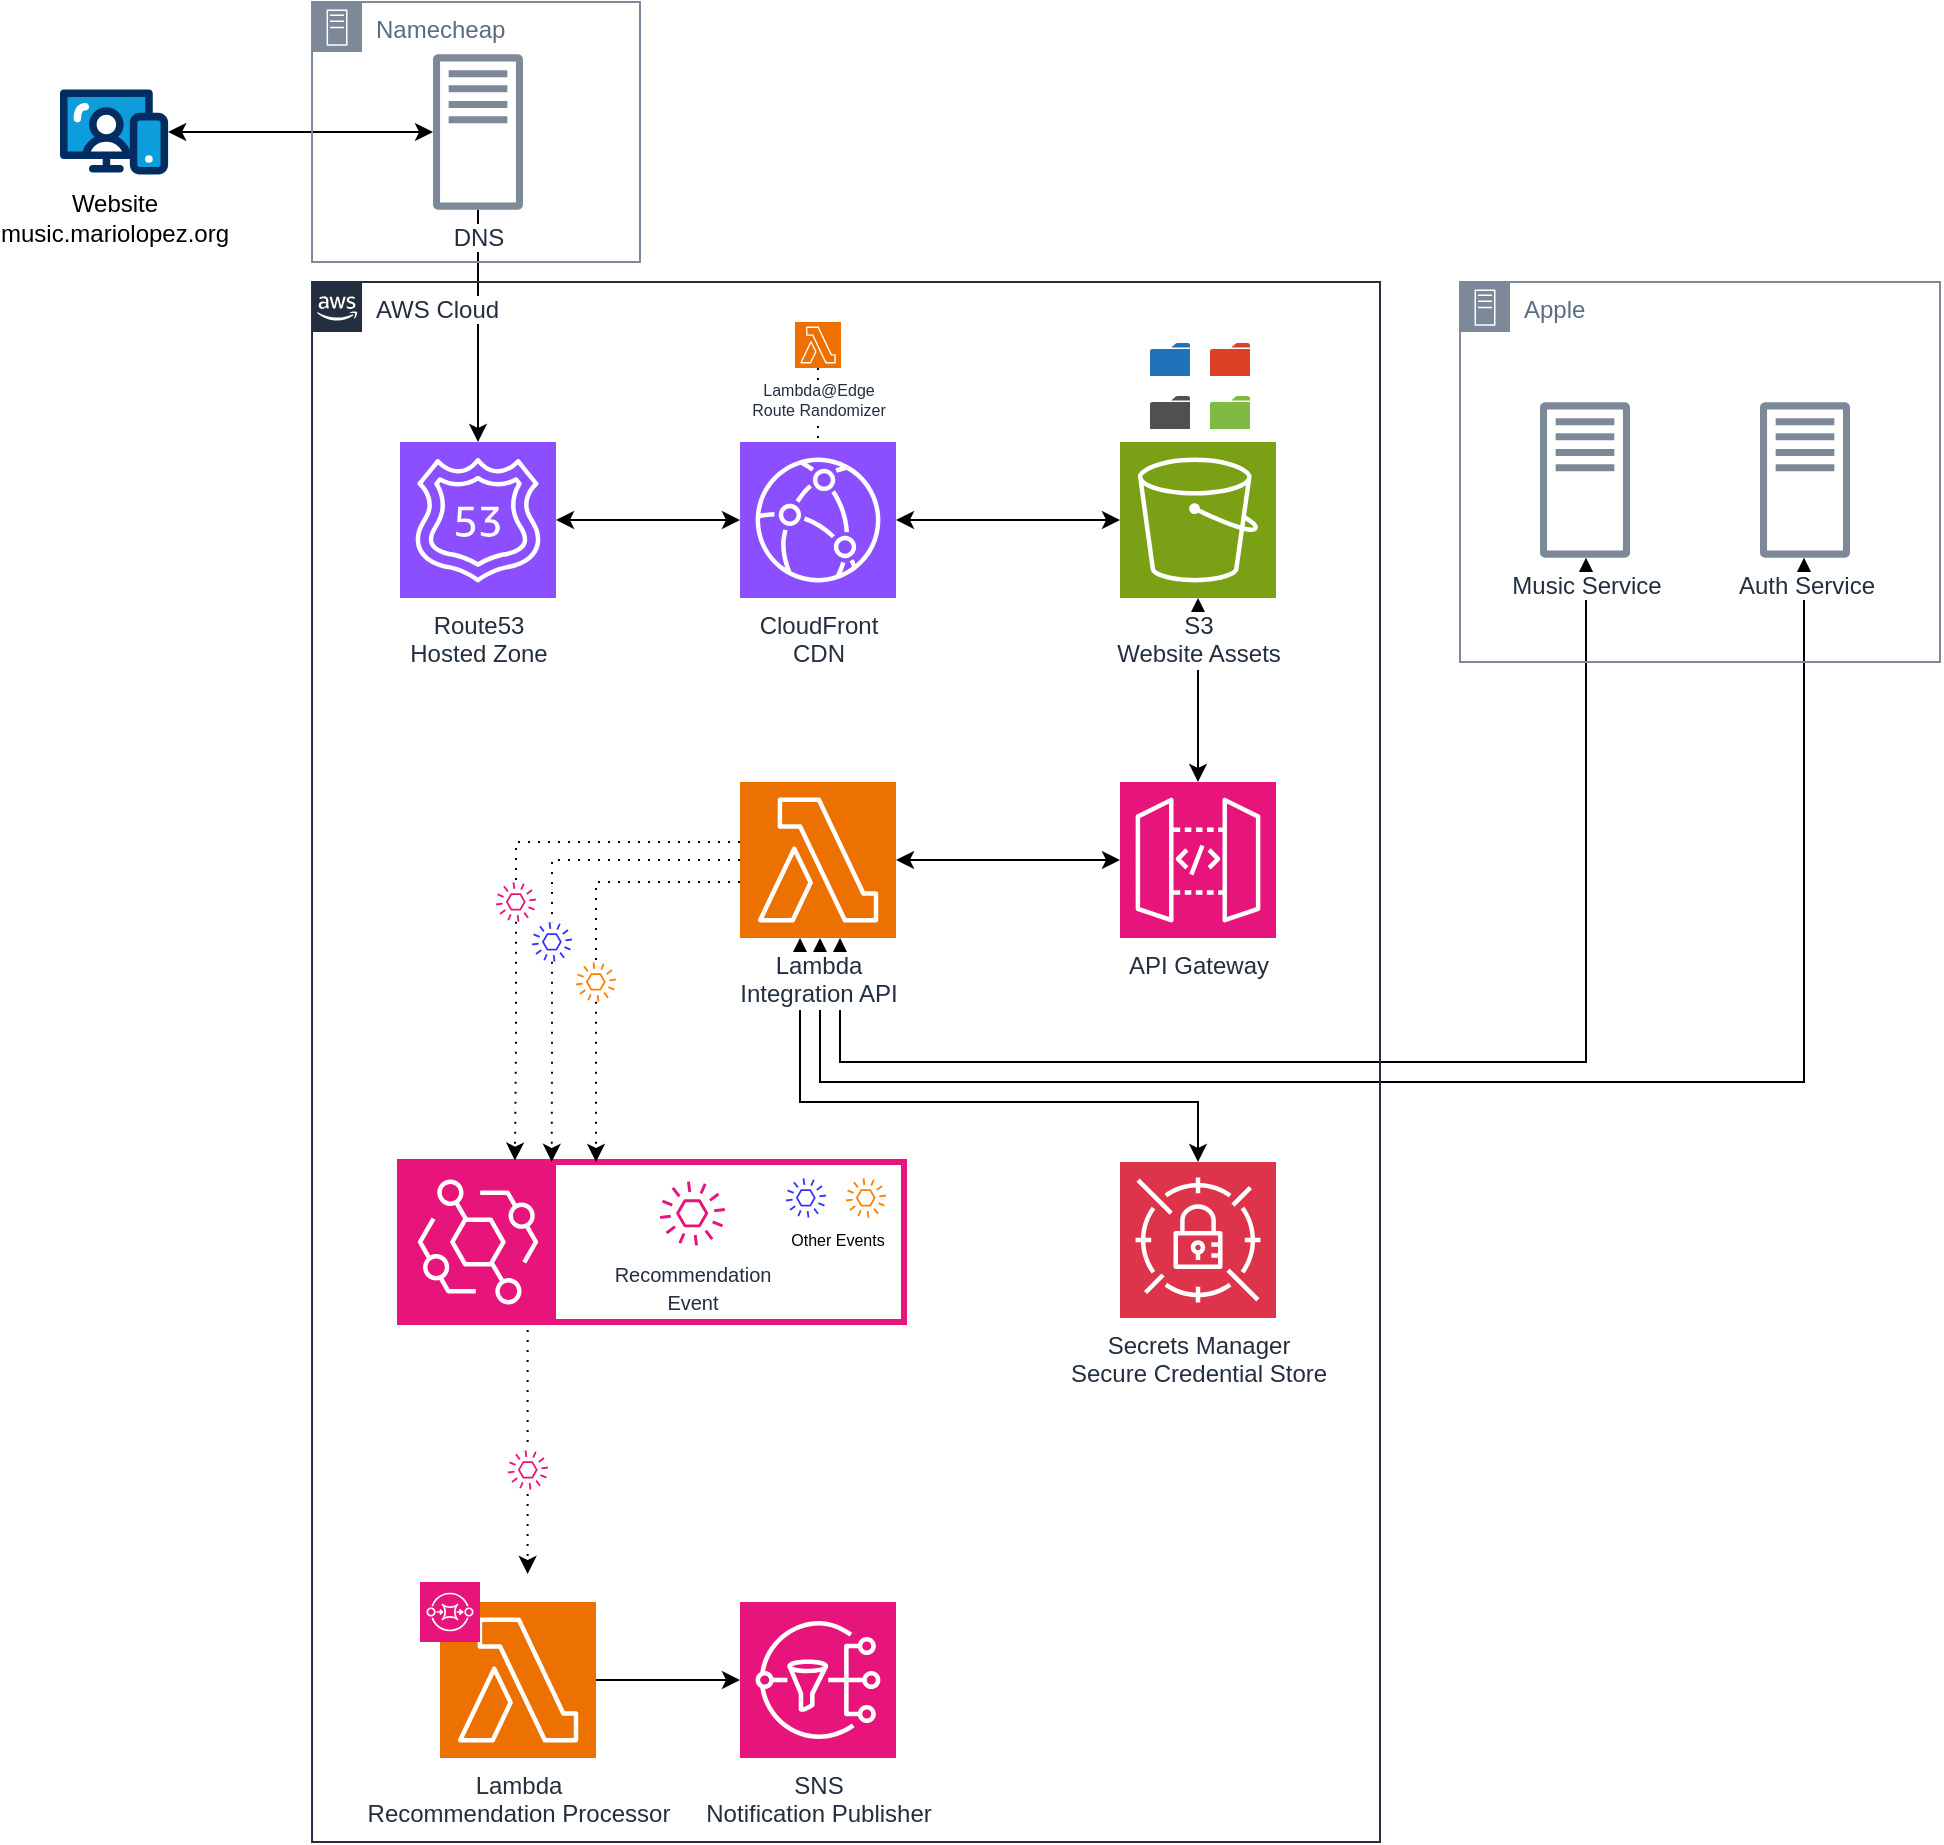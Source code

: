 <mxfile>
    <diagram name="High-Level Overall Architecture" id="WcVCMZzMT9vnVtKy7-lY">
        <mxGraphModel dx="722" dy="444" grid="1" gridSize="10" guides="1" tooltips="1" connect="1" arrows="1" fold="1" page="1" pageScale="1" pageWidth="850" pageHeight="1100" math="0" shadow="0">
            <root>
                <mxCell id="0"/>
                <mxCell id="1" parent="0"/>
                <mxCell id="_sK88UXP9QW9sSdRCJgC-13" style="edgeStyle=orthogonalEdgeStyle;rounded=0;orthogonalLoop=1;jettySize=auto;html=1;" parent="1" source="_sK88UXP9QW9sSdRCJgC-12" target="ASIqgOq8gISfFOwQN5v3-4" edge="1">
                    <mxGeometry relative="1" as="geometry"/>
                </mxCell>
                <mxCell id="ASIqgOq8gISfFOwQN5v3-22" style="edgeStyle=orthogonalEdgeStyle;rounded=0;orthogonalLoop=1;jettySize=auto;html=1;startArrow=classic;startFill=1;" parent="1" source="ASIqgOq8gISfFOwQN5v3-3" target="ASIqgOq8gISfFOwQN5v3-21" edge="1">
                    <mxGeometry relative="1" as="geometry"/>
                </mxCell>
                <mxCell id="ASIqgOq8gISfFOwQN5v3-57" style="edgeStyle=orthogonalEdgeStyle;rounded=0;orthogonalLoop=1;jettySize=auto;html=1;startArrow=classic;startFill=1;" parent="1" source="ASIqgOq8gISfFOwQN5v3-14" target="ASIqgOq8gISfFOwQN5v3-55" edge="1">
                    <mxGeometry relative="1" as="geometry">
                        <Array as="points">
                            <mxPoint x="480" y="800"/>
                            <mxPoint x="972" y="800"/>
                        </Array>
                    </mxGeometry>
                </mxCell>
                <mxCell id="ASIqgOq8gISfFOwQN5v3-56" style="edgeStyle=orthogonalEdgeStyle;rounded=0;orthogonalLoop=1;jettySize=auto;html=1;startArrow=classic;startFill=1;" parent="1" source="ASIqgOq8gISfFOwQN5v3-14" target="ASIqgOq8gISfFOwQN5v3-54" edge="1">
                    <mxGeometry relative="1" as="geometry">
                        <Array as="points">
                            <mxPoint x="490" y="790"/>
                            <mxPoint x="863" y="790"/>
                        </Array>
                    </mxGeometry>
                </mxCell>
                <mxCell id="ASIqgOq8gISfFOwQN5v3-23" style="edgeStyle=orthogonalEdgeStyle;rounded=0;orthogonalLoop=1;jettySize=auto;html=1;startArrow=classic;startFill=1;" parent="1" source="ASIqgOq8gISfFOwQN5v3-21" target="ASIqgOq8gISfFOwQN5v3-14" edge="1">
                    <mxGeometry relative="1" as="geometry"/>
                </mxCell>
                <mxCell id="_sK88UXP9QW9sSdRCJgC-14" style="edgeStyle=orthogonalEdgeStyle;rounded=0;orthogonalLoop=1;jettySize=auto;html=1;startArrow=classic;startFill=1;" parent="1" source="ASIqgOq8gISfFOwQN5v3-1" target="_sK88UXP9QW9sSdRCJgC-12" edge="1">
                    <mxGeometry relative="1" as="geometry"/>
                </mxCell>
                <mxCell id="ASIqgOq8gISfFOwQN5v3-1" value="Website&lt;br&gt;music.mariolopez.org" style="verticalLabelPosition=bottom;aspect=fixed;html=1;shape=mxgraph.salesforce.web;" parent="1" vertex="1">
                    <mxGeometry x="100.0" y="303.65" width="54.05" height="42.7" as="geometry"/>
                </mxCell>
                <mxCell id="ASIqgOq8gISfFOwQN5v3-12" style="edgeStyle=orthogonalEdgeStyle;rounded=0;orthogonalLoop=1;jettySize=auto;html=1;startArrow=classic;startFill=1;" parent="1" source="ASIqgOq8gISfFOwQN5v3-2" target="ASIqgOq8gISfFOwQN5v3-4" edge="1">
                    <mxGeometry relative="1" as="geometry"/>
                </mxCell>
                <mxCell id="ASIqgOq8gISfFOwQN5v3-2" value="CloudFront&lt;br&gt;CDN" style="sketch=0;points=[[0,0,0],[0.25,0,0],[0.5,0,0],[0.75,0,0],[1,0,0],[0,1,0],[0.25,1,0],[0.5,1,0],[0.75,1,0],[1,1,0],[0,0.25,0],[0,0.5,0],[0,0.75,0],[1,0.25,0],[1,0.5,0],[1,0.75,0]];outlineConnect=0;fontColor=#232F3E;fillColor=#8C4FFF;strokeColor=#ffffff;dashed=0;verticalLabelPosition=bottom;verticalAlign=top;align=center;html=1;fontSize=12;fontStyle=0;aspect=fixed;shape=mxgraph.aws4.resourceIcon;resIcon=mxgraph.aws4.cloudfront;" parent="1" vertex="1">
                    <mxGeometry x="440" y="480" width="78" height="78" as="geometry"/>
                </mxCell>
                <mxCell id="ASIqgOq8gISfFOwQN5v3-4" value="Route53&lt;br&gt;Hosted Zone" style="sketch=0;points=[[0,0,0],[0.25,0,0],[0.5,0,0],[0.75,0,0],[1,0,0],[0,1,0],[0.25,1,0],[0.5,1,0],[0.75,1,0],[1,1,0],[0,0.25,0],[0,0.5,0],[0,0.75,0],[1,0.25,0],[1,0.5,0],[1,0.75,0]];outlineConnect=0;fontColor=#232F3E;fillColor=#8C4FFF;strokeColor=#ffffff;dashed=0;verticalLabelPosition=bottom;verticalAlign=top;align=center;html=1;fontSize=12;fontStyle=0;aspect=fixed;shape=mxgraph.aws4.resourceIcon;resIcon=mxgraph.aws4.route_53;" parent="1" vertex="1">
                    <mxGeometry x="270" y="480" width="78" height="78" as="geometry"/>
                </mxCell>
                <mxCell id="ASIqgOq8gISfFOwQN5v3-7" value="" style="group" parent="1" vertex="1" connectable="0">
                    <mxGeometry x="270" y="840" width="252" height="80" as="geometry"/>
                </mxCell>
                <mxCell id="ASIqgOq8gISfFOwQN5v3-6" value="" style="rounded=0;whiteSpace=wrap;html=1;fillColor=none;strokeColor=#e7167b;strokeWidth=3;" parent="ASIqgOq8gISfFOwQN5v3-7" vertex="1">
                    <mxGeometry width="252" height="80" as="geometry"/>
                </mxCell>
                <mxCell id="ASIqgOq8gISfFOwQN5v3-5" value="" style="sketch=0;points=[[0,0,0],[0.25,0,0],[0.5,0,0],[0.75,0,0],[1,0,0],[0,1,0],[0.25,1,0],[0.5,1,0],[0.75,1,0],[1,1,0],[0,0.25,0],[0,0.5,0],[0,0.75,0],[1,0.25,0],[1,0.5,0],[1,0.75,0]];outlineConnect=0;fontColor=#232F3E;fillColor=#E7157B;strokeColor=#ffffff;dashed=0;verticalLabelPosition=bottom;verticalAlign=top;align=center;html=1;fontSize=12;fontStyle=0;aspect=fixed;shape=mxgraph.aws4.resourceIcon;resIcon=mxgraph.aws4.eventbridge;" parent="ASIqgOq8gISfFOwQN5v3-7" vertex="1">
                    <mxGeometry y="1" width="78" height="78" as="geometry"/>
                </mxCell>
                <mxCell id="ASIqgOq8gISfFOwQN5v3-8" value="&lt;font style=&quot;font-size: 10px;&quot;&gt;Recommendation&lt;br&gt;Event&lt;/font&gt;" style="sketch=0;outlineConnect=0;fontColor=#232F3E;gradientColor=none;fillColor=#E7157B;strokeColor=none;dashed=0;verticalLabelPosition=bottom;verticalAlign=top;align=center;html=1;fontSize=12;fontStyle=0;aspect=fixed;pointerEvents=1;shape=mxgraph.aws4.event;" parent="ASIqgOq8gISfFOwQN5v3-7" vertex="1">
                    <mxGeometry x="130" y="9.5" width="32.5" height="32.5" as="geometry"/>
                </mxCell>
                <mxCell id="ASIqgOq8gISfFOwQN5v3-39" value="" style="sketch=0;outlineConnect=0;fontColor=#232F3E;gradientColor=none;fillColor=#3333ff;strokeColor=none;dashed=0;verticalLabelPosition=bottom;verticalAlign=top;align=center;html=1;fontSize=12;fontStyle=0;aspect=fixed;pointerEvents=1;shape=mxgraph.aws4.event;" parent="ASIqgOq8gISfFOwQN5v3-7" vertex="1">
                    <mxGeometry x="193" y="8" width="20" height="20" as="geometry"/>
                </mxCell>
                <mxCell id="ASIqgOq8gISfFOwQN5v3-40" value="" style="sketch=0;outlineConnect=0;fontColor=#232F3E;gradientColor=none;fillColor=#FF8000;strokeColor=none;dashed=0;verticalLabelPosition=bottom;verticalAlign=top;align=center;html=1;fontSize=12;fontStyle=0;aspect=fixed;pointerEvents=1;shape=mxgraph.aws4.event;" parent="ASIqgOq8gISfFOwQN5v3-7" vertex="1">
                    <mxGeometry x="223" y="8" width="20" height="20" as="geometry"/>
                </mxCell>
                <mxCell id="ASIqgOq8gISfFOwQN5v3-41" value="&lt;font style=&quot;font-size: 8px;&quot;&gt;Other Events&lt;/font&gt;" style="text;html=1;align=center;verticalAlign=middle;whiteSpace=wrap;rounded=0;" parent="ASIqgOq8gISfFOwQN5v3-7" vertex="1">
                    <mxGeometry x="193" y="28" width="52" height="20" as="geometry"/>
                </mxCell>
                <mxCell id="ASIqgOq8gISfFOwQN5v3-11" style="edgeStyle=orthogonalEdgeStyle;rounded=0;orthogonalLoop=1;jettySize=auto;html=1;startArrow=classic;startFill=1;" parent="1" source="ASIqgOq8gISfFOwQN5v3-3" target="ASIqgOq8gISfFOwQN5v3-2" edge="1">
                    <mxGeometry relative="1" as="geometry"/>
                </mxCell>
                <mxCell id="ASIqgOq8gISfFOwQN5v3-43" style="edgeStyle=orthogonalEdgeStyle;rounded=0;orthogonalLoop=1;jettySize=auto;html=1;endArrow=none;endFill=0;dashed=1;dashPattern=1 4;" parent="1" source="ASIqgOq8gISfFOwQN5v3-14" target="ASIqgOq8gISfFOwQN5v3-42" edge="1">
                    <mxGeometry relative="1" as="geometry">
                        <Array as="points">
                            <mxPoint x="368" y="700"/>
                        </Array>
                    </mxGeometry>
                </mxCell>
                <mxCell id="ASIqgOq8gISfFOwQN5v3-49" style="edgeStyle=orthogonalEdgeStyle;rounded=0;orthogonalLoop=1;jettySize=auto;html=1;dashed=1;dashPattern=1 4;endArrow=none;endFill=0;" parent="1" source="ASIqgOq8gISfFOwQN5v3-14" target="ASIqgOq8gISfFOwQN5v3-38" edge="1">
                    <mxGeometry relative="1" as="geometry">
                        <Array as="points">
                            <mxPoint x="346" y="689"/>
                        </Array>
                    </mxGeometry>
                </mxCell>
                <mxCell id="ASIqgOq8gISfFOwQN5v3-50" style="edgeStyle=orthogonalEdgeStyle;rounded=0;orthogonalLoop=1;jettySize=auto;html=1;endArrow=none;endFill=0;dashed=1;dashPattern=1 4;" parent="1" source="ASIqgOq8gISfFOwQN5v3-14" target="ASIqgOq8gISfFOwQN5v3-26" edge="1">
                    <mxGeometry relative="1" as="geometry">
                        <Array as="points">
                            <mxPoint x="328" y="680"/>
                        </Array>
                    </mxGeometry>
                </mxCell>
                <mxCell id="ASIqgOq8gISfFOwQN5v3-62" style="edgeStyle=orthogonalEdgeStyle;rounded=0;orthogonalLoop=1;jettySize=auto;html=1;startArrow=classic;startFill=1;" parent="1" source="ASIqgOq8gISfFOwQN5v3-14" target="ASIqgOq8gISfFOwQN5v3-61" edge="1">
                    <mxGeometry relative="1" as="geometry">
                        <Array as="points">
                            <mxPoint x="470" y="810"/>
                            <mxPoint x="669" y="810"/>
                        </Array>
                    </mxGeometry>
                </mxCell>
                <mxCell id="ASIqgOq8gISfFOwQN5v3-14" value="Lambda&lt;br&gt;Integration API" style="points=[[0,0,0],[0.25,0,0],[0.5,0,0],[0.75,0,0],[1,0,0],[0,1,0],[0.25,1,0],[0.5,1,0],[0.75,1,0],[1,1,0],[0,0.25,0],[0,0.5,0],[0,0.75,0],[1,0.25,0],[1,0.5,0],[1,0.75,0]];outlineConnect=0;fontColor=#232F3E;fillColor=#ED7100;strokeColor=#ffffff;dashed=0;verticalLabelPosition=bottom;verticalAlign=top;align=center;html=1;fontSize=12;fontStyle=0;aspect=fixed;shape=mxgraph.aws4.resourceIcon;resIcon=mxgraph.aws4.lambda;shadow=0;labelBackgroundColor=default;" parent="1" vertex="1">
                    <mxGeometry x="440" y="650" width="78" height="78" as="geometry"/>
                </mxCell>
                <mxCell id="ASIqgOq8gISfFOwQN5v3-19" value="" style="group" parent="1" vertex="1" connectable="0">
                    <mxGeometry x="280" y="1050" width="88" height="88" as="geometry"/>
                </mxCell>
                <mxCell id="ASIqgOq8gISfFOwQN5v3-17" value="Lambda&lt;br&gt;Recommendation Processor" style="sketch=0;points=[[0,0,0],[0.25,0,0],[0.5,0,0],[0.75,0,0],[1,0,0],[0,1,0],[0.25,1,0],[0.5,1,0],[0.75,1,0],[1,1,0],[0,0.25,0],[0,0.5,0],[0,0.75,0],[1,0.25,0],[1,0.5,0],[1,0.75,0]];outlineConnect=0;fontColor=#232F3E;fillColor=#ED7100;strokeColor=#ffffff;dashed=0;verticalLabelPosition=bottom;verticalAlign=top;align=center;html=1;fontSize=12;fontStyle=0;aspect=fixed;shape=mxgraph.aws4.resourceIcon;resIcon=mxgraph.aws4.lambda;" parent="ASIqgOq8gISfFOwQN5v3-19" vertex="1">
                    <mxGeometry x="10" y="10" width="78" height="78" as="geometry"/>
                </mxCell>
                <mxCell id="ASIqgOq8gISfFOwQN5v3-18" value="" style="sketch=0;points=[[0,0,0],[0.25,0,0],[0.5,0,0],[0.75,0,0],[1,0,0],[0,1,0],[0.25,1,0],[0.5,1,0],[0.75,1,0],[1,1,0],[0,0.25,0],[0,0.5,0],[0,0.75,0],[1,0.25,0],[1,0.5,0],[1,0.75,0]];outlineConnect=0;fontColor=#232F3E;fillColor=#E7157B;strokeColor=#ffffff;dashed=0;verticalLabelPosition=bottom;verticalAlign=top;align=center;html=1;fontSize=12;fontStyle=0;aspect=fixed;shape=mxgraph.aws4.resourceIcon;resIcon=mxgraph.aws4.sqs;" parent="ASIqgOq8gISfFOwQN5v3-19" vertex="1">
                    <mxGeometry width="30" height="30" as="geometry"/>
                </mxCell>
                <mxCell id="ASIqgOq8gISfFOwQN5v3-21" value="API Gateway" style="sketch=0;points=[[0,0,0],[0.25,0,0],[0.5,0,0],[0.75,0,0],[1,0,0],[0,1,0],[0.25,1,0],[0.5,1,0],[0.75,1,0],[1,1,0],[0,0.25,0],[0,0.5,0],[0,0.75,0],[1,0.25,0],[1,0.5,0],[1,0.75,0]];outlineConnect=0;fontColor=#232F3E;fillColor=#E7157B;strokeColor=#ffffff;dashed=0;verticalLabelPosition=bottom;verticalAlign=top;align=center;html=1;fontSize=12;fontStyle=0;aspect=fixed;shape=mxgraph.aws4.resourceIcon;resIcon=mxgraph.aws4.api_gateway;labelBackgroundColor=default;" parent="1" vertex="1">
                    <mxGeometry x="630" y="650" width="78" height="78" as="geometry"/>
                </mxCell>
                <mxCell id="ASIqgOq8gISfFOwQN5v3-26" value="" style="sketch=0;outlineConnect=0;fontColor=#232F3E;gradientColor=none;fillColor=#E7157B;strokeColor=none;dashed=0;verticalLabelPosition=bottom;verticalAlign=top;align=center;html=1;fontSize=12;fontStyle=0;aspect=fixed;pointerEvents=1;shape=mxgraph.aws4.event;" parent="1" vertex="1">
                    <mxGeometry x="318" y="700" width="20" height="20" as="geometry"/>
                </mxCell>
                <mxCell id="ASIqgOq8gISfFOwQN5v3-34" style="edgeStyle=orthogonalEdgeStyle;rounded=0;orthogonalLoop=1;jettySize=auto;html=1;entryX=0.25;entryY=1;entryDx=0;entryDy=0;endArrow=none;endFill=0;dashed=1;dashPattern=1 4;" parent="1" edge="1">
                    <mxGeometry relative="1" as="geometry">
                        <mxPoint x="333.83" y="980" as="sourcePoint"/>
                        <mxPoint x="333.83" y="920" as="targetPoint"/>
                        <Array as="points">
                            <mxPoint x="333.83" y="960"/>
                            <mxPoint x="333.83" y="960"/>
                        </Array>
                    </mxGeometry>
                </mxCell>
                <mxCell id="ASIqgOq8gISfFOwQN5v3-35" style="edgeStyle=orthogonalEdgeStyle;rounded=0;orthogonalLoop=1;jettySize=auto;html=1;dashed=1;dashPattern=1 4;" parent="1" edge="1">
                    <mxGeometry relative="1" as="geometry">
                        <mxPoint x="333.83" y="1006" as="sourcePoint"/>
                        <mxPoint x="333.83" y="1046" as="targetPoint"/>
                        <Array as="points">
                            <mxPoint x="333.83" y="1026"/>
                            <mxPoint x="333.83" y="1026"/>
                        </Array>
                    </mxGeometry>
                </mxCell>
                <mxCell id="ASIqgOq8gISfFOwQN5v3-29" value="" style="sketch=0;outlineConnect=0;fontColor=#232F3E;gradientColor=none;fillColor=#E7157B;strokeColor=none;dashed=0;verticalLabelPosition=bottom;verticalAlign=top;align=center;html=1;fontSize=12;fontStyle=0;aspect=fixed;pointerEvents=1;shape=mxgraph.aws4.event;" parent="1" vertex="1">
                    <mxGeometry x="324" y="984" width="20" height="20" as="geometry"/>
                </mxCell>
                <mxCell id="ASIqgOq8gISfFOwQN5v3-38" value="" style="sketch=0;outlineConnect=0;fontColor=#232F3E;gradientColor=none;fillColor=#3333ff;strokeColor=none;dashed=0;verticalLabelPosition=bottom;verticalAlign=top;align=center;html=1;fontSize=12;fontStyle=0;aspect=fixed;pointerEvents=1;shape=mxgraph.aws4.event;" parent="1" vertex="1">
                    <mxGeometry x="336.02" y="720" width="20" height="20" as="geometry"/>
                </mxCell>
                <mxCell id="ASIqgOq8gISfFOwQN5v3-44" style="edgeStyle=orthogonalEdgeStyle;rounded=0;orthogonalLoop=1;jettySize=auto;html=1;dashed=1;dashPattern=1 4;" parent="1" source="ASIqgOq8gISfFOwQN5v3-42" target="ASIqgOq8gISfFOwQN5v3-6" edge="1">
                    <mxGeometry relative="1" as="geometry">
                        <Array as="points">
                            <mxPoint x="368" y="820"/>
                            <mxPoint x="368" y="820"/>
                        </Array>
                    </mxGeometry>
                </mxCell>
                <mxCell id="ASIqgOq8gISfFOwQN5v3-42" value="" style="sketch=0;outlineConnect=0;fontColor=#232F3E;gradientColor=none;fillColor=#ff8001;strokeColor=none;dashed=0;verticalLabelPosition=bottom;verticalAlign=top;align=center;html=1;fontSize=12;fontStyle=0;aspect=fixed;pointerEvents=1;shape=mxgraph.aws4.event;" parent="1" vertex="1">
                    <mxGeometry x="358" y="740" width="20" height="20" as="geometry"/>
                </mxCell>
                <mxCell id="ASIqgOq8gISfFOwQN5v3-48" style="edgeStyle=orthogonalEdgeStyle;rounded=0;orthogonalLoop=1;jettySize=auto;html=1;entryX=0.301;entryY=-0.001;entryDx=0;entryDy=0;entryPerimeter=0;dashed=1;dashPattern=1 4;" parent="1" source="ASIqgOq8gISfFOwQN5v3-38" target="ASIqgOq8gISfFOwQN5v3-6" edge="1">
                    <mxGeometry relative="1" as="geometry"/>
                </mxCell>
                <mxCell id="ASIqgOq8gISfFOwQN5v3-51" style="edgeStyle=orthogonalEdgeStyle;rounded=0;orthogonalLoop=1;jettySize=auto;html=1;entryX=0.228;entryY=-0.009;entryDx=0;entryDy=0;entryPerimeter=0;dashed=1;dashPattern=1 4;" parent="1" source="ASIqgOq8gISfFOwQN5v3-26" target="ASIqgOq8gISfFOwQN5v3-6" edge="1">
                    <mxGeometry relative="1" as="geometry"/>
                </mxCell>
                <mxCell id="ASIqgOq8gISfFOwQN5v3-52" value="AWS Cloud" style="points=[[0,0],[0.25,0],[0.5,0],[0.75,0],[1,0],[1,0.25],[1,0.5],[1,0.75],[1,1],[0.75,1],[0.5,1],[0.25,1],[0,1],[0,0.75],[0,0.5],[0,0.25]];outlineConnect=0;gradientColor=none;html=1;whiteSpace=wrap;fontSize=12;fontStyle=0;container=0;pointerEvents=0;collapsible=0;recursiveResize=0;shape=mxgraph.aws4.group;grIcon=mxgraph.aws4.group_aws_cloud_alt;strokeColor=#232F3E;fillColor=none;verticalAlign=top;align=left;spacingLeft=30;fontColor=#232F3E;dashed=0;labelBackgroundColor=default;" parent="1" vertex="1">
                    <mxGeometry x="226.02" y="400" width="533.98" height="780" as="geometry"/>
                </mxCell>
                <mxCell id="ASIqgOq8gISfFOwQN5v3-53" value="Apple" style="points=[[0,0],[0.25,0],[0.5,0],[0.75,0],[1,0],[1,0.25],[1,0.5],[1,0.75],[1,1],[0.75,1],[0.5,1],[0.25,1],[0,1],[0,0.75],[0,0.5],[0,0.25]];outlineConnect=0;gradientColor=none;html=1;whiteSpace=wrap;fontSize=12;fontStyle=0;container=1;pointerEvents=0;collapsible=0;recursiveResize=0;shape=mxgraph.aws4.group;grIcon=mxgraph.aws4.group_on_premise;strokeColor=#7D8998;fillColor=none;verticalAlign=top;align=left;spacingLeft=30;fontColor=#5A6C86;dashed=0;" parent="1" vertex="1">
                    <mxGeometry x="800" y="400" width="240" height="190" as="geometry"/>
                </mxCell>
                <mxCell id="ASIqgOq8gISfFOwQN5v3-54" value="Music Service" style="sketch=0;outlineConnect=0;fontColor=#232F3E;gradientColor=none;fillColor=#7d8998;strokeColor=none;dashed=0;verticalLabelPosition=bottom;verticalAlign=top;align=center;html=1;fontSize=12;fontStyle=0;aspect=fixed;pointerEvents=1;shape=mxgraph.aws4.traditional_server;labelBackgroundColor=default;" parent="ASIqgOq8gISfFOwQN5v3-53" vertex="1">
                    <mxGeometry x="40" y="60" width="45" height="78" as="geometry"/>
                </mxCell>
                <mxCell id="ASIqgOq8gISfFOwQN5v3-55" value="Auth Service" style="sketch=0;outlineConnect=0;fontColor=#232F3E;gradientColor=none;fillColor=#7d8998;strokeColor=none;dashed=0;verticalLabelPosition=bottom;verticalAlign=top;align=center;html=1;fontSize=12;fontStyle=0;aspect=fixed;pointerEvents=1;shape=mxgraph.aws4.traditional_server;labelBackgroundColor=default;" parent="ASIqgOq8gISfFOwQN5v3-53" vertex="1">
                    <mxGeometry x="150" y="60" width="45" height="78" as="geometry"/>
                </mxCell>
                <mxCell id="ASIqgOq8gISfFOwQN5v3-61" value="Secrets Manager&lt;br&gt;Secure Credential Store" style="sketch=0;points=[[0,0,0],[0.25,0,0],[0.5,0,0],[0.75,0,0],[1,0,0],[0,1,0],[0.25,1,0],[0.5,1,0],[0.75,1,0],[1,1,0],[0,0.25,0],[0,0.5,0],[0,0.75,0],[1,0.25,0],[1,0.5,0],[1,0.75,0]];outlineConnect=0;fontColor=#232F3E;fillColor=#DD344C;strokeColor=#ffffff;dashed=0;verticalLabelPosition=bottom;verticalAlign=top;align=center;html=1;fontSize=12;fontStyle=0;aspect=fixed;shape=mxgraph.aws4.resourceIcon;resIcon=mxgraph.aws4.secrets_manager;" parent="1" vertex="1">
                    <mxGeometry x="630" y="840" width="78" height="78" as="geometry"/>
                </mxCell>
                <mxCell id="ASIqgOq8gISfFOwQN5v3-63" value="SNS&lt;br&gt;Notification Publisher" style="sketch=0;points=[[0,0,0],[0.25,0,0],[0.5,0,0],[0.75,0,0],[1,0,0],[0,1,0],[0.25,1,0],[0.5,1,0],[0.75,1,0],[1,1,0],[0,0.25,0],[0,0.5,0],[0,0.75,0],[1,0.25,0],[1,0.5,0],[1,0.75,0]];outlineConnect=0;fontColor=#232F3E;fillColor=#E7157B;strokeColor=#ffffff;dashed=0;verticalLabelPosition=bottom;verticalAlign=top;align=center;html=1;fontSize=12;fontStyle=0;aspect=fixed;shape=mxgraph.aws4.resourceIcon;resIcon=mxgraph.aws4.sns;" parent="1" vertex="1">
                    <mxGeometry x="440" y="1060" width="78" height="78" as="geometry"/>
                </mxCell>
                <mxCell id="ASIqgOq8gISfFOwQN5v3-64" style="edgeStyle=orthogonalEdgeStyle;rounded=0;orthogonalLoop=1;jettySize=auto;html=1;" parent="1" source="ASIqgOq8gISfFOwQN5v3-17" target="ASIqgOq8gISfFOwQN5v3-63" edge="1">
                    <mxGeometry relative="1" as="geometry"/>
                </mxCell>
                <mxCell id="ASIqgOq8gISfFOwQN5v3-3" value="&lt;span style=&quot;&quot;&gt;S3&lt;br&gt;Website Assets&lt;/span&gt;" style="sketch=0;points=[[0,0,0],[0.25,0,0],[0.5,0,0],[0.75,0,0],[1,0,0],[0,1,0],[0.25,1,0],[0.5,1,0],[0.75,1,0],[1,1,0],[0,0.25,0],[0,0.5,0],[0,0.75,0],[1,0.25,0],[1,0.5,0],[1,0.75,0]];outlineConnect=0;fontColor=#232F3E;fillColor=#7AA116;strokeColor=#ffffff;dashed=0;verticalLabelPosition=bottom;verticalAlign=top;align=center;html=1;fontSize=12;fontStyle=0;aspect=fixed;shape=mxgraph.aws4.resourceIcon;resIcon=mxgraph.aws4.s3;labelBackgroundColor=default;container=0;" parent="1" vertex="1">
                    <mxGeometry x="630" y="480" width="78" height="78" as="geometry"/>
                </mxCell>
                <mxCell id="ASIqgOq8gISfFOwQN5v3-72" value="" style="group" parent="1" vertex="1" connectable="0">
                    <mxGeometry x="645" y="430.52" width="50" height="42.96" as="geometry"/>
                </mxCell>
                <mxCell id="ASIqgOq8gISfFOwQN5v3-65" value="" style="sketch=0;pointerEvents=1;shadow=0;dashed=0;html=1;strokeColor=none;fillColor=#505050;labelPosition=center;verticalLabelPosition=bottom;verticalAlign=top;outlineConnect=0;align=center;shape=mxgraph.office.concepts.folder;" parent="ASIqgOq8gISfFOwQN5v3-72" vertex="1">
                    <mxGeometry y="26.48" width="20" height="16.48" as="geometry"/>
                </mxCell>
                <mxCell id="ASIqgOq8gISfFOwQN5v3-66" value="" style="sketch=0;pointerEvents=1;shadow=0;dashed=0;html=1;strokeColor=none;labelPosition=center;verticalLabelPosition=bottom;verticalAlign=top;outlineConnect=0;align=center;shape=mxgraph.office.concepts.folder;fillColor=#7FBA42;" parent="ASIqgOq8gISfFOwQN5v3-72" vertex="1">
                    <mxGeometry x="30" y="26.48" width="20" height="16.48" as="geometry"/>
                </mxCell>
                <mxCell id="ASIqgOq8gISfFOwQN5v3-67" value="" style="sketch=0;pointerEvents=1;shadow=0;dashed=0;html=1;strokeColor=none;labelPosition=center;verticalLabelPosition=bottom;verticalAlign=top;outlineConnect=0;align=center;shape=mxgraph.office.concepts.folder;fillColor=#2072B8;" parent="ASIqgOq8gISfFOwQN5v3-72" vertex="1">
                    <mxGeometry width="20" height="16.48" as="geometry"/>
                </mxCell>
                <mxCell id="ASIqgOq8gISfFOwQN5v3-68" value="" style="sketch=0;pointerEvents=1;shadow=0;dashed=0;html=1;strokeColor=none;labelPosition=center;verticalLabelPosition=bottom;verticalAlign=top;outlineConnect=0;align=center;shape=mxgraph.office.concepts.folder;fillColor=#DA4026;" parent="ASIqgOq8gISfFOwQN5v3-72" vertex="1">
                    <mxGeometry x="30" width="20" height="16.48" as="geometry"/>
                </mxCell>
                <mxCell id="_sK88UXP9QW9sSdRCJgC-7" style="edgeStyle=orthogonalEdgeStyle;rounded=0;orthogonalLoop=1;jettySize=auto;html=1;endArrow=none;endFill=0;dashed=1;dashPattern=1 4;" parent="1" source="_sK88UXP9QW9sSdRCJgC-1" target="ASIqgOq8gISfFOwQN5v3-2" edge="1">
                    <mxGeometry relative="1" as="geometry"/>
                </mxCell>
                <mxCell id="_sK88UXP9QW9sSdRCJgC-1" value="Lambda@Edge&lt;br style=&quot;font-size: 8px;&quot;&gt;Route Randomizer" style="sketch=0;points=[[0,0,0],[0.25,0,0],[0.5,0,0],[0.75,0,0],[1,0,0],[0,1,0],[0.25,1,0],[0.5,1,0],[0.75,1,0],[1,1,0],[0,0.25,0],[0,0.5,0],[0,0.75,0],[1,0.25,0],[1,0.5,0],[1,0.75,0]];outlineConnect=0;fontColor=#232F3E;fillColor=#ED7100;strokeColor=#ffffff;dashed=0;verticalLabelPosition=bottom;verticalAlign=top;align=center;html=1;fontSize=8;fontStyle=0;aspect=fixed;shape=mxgraph.aws4.resourceIcon;resIcon=mxgraph.aws4.lambda;labelBackgroundColor=default;" parent="1" vertex="1">
                    <mxGeometry x="467.5" y="420" width="23" height="23" as="geometry"/>
                </mxCell>
                <mxCell id="_sK88UXP9QW9sSdRCJgC-9" value="Namecheap" style="points=[[0,0],[0.25,0],[0.5,0],[0.75,0],[1,0],[1,0.25],[1,0.5],[1,0.75],[1,1],[0.75,1],[0.5,1],[0.25,1],[0,1],[0,0.75],[0,0.5],[0,0.25]];outlineConnect=0;gradientColor=none;html=1;whiteSpace=wrap;fontSize=12;fontStyle=0;container=0;pointerEvents=0;collapsible=0;recursiveResize=0;shape=mxgraph.aws4.group;grIcon=mxgraph.aws4.group_on_premise;strokeColor=#7D8998;fillColor=none;verticalAlign=top;align=left;spacingLeft=30;fontColor=#5A6C86;dashed=0;" parent="1" vertex="1">
                    <mxGeometry x="226.02" y="260" width="163.98" height="130" as="geometry"/>
                </mxCell>
                <mxCell id="_sK88UXP9QW9sSdRCJgC-12" value="DNS" style="sketch=0;outlineConnect=0;fontColor=#232F3E;gradientColor=none;fillColor=#7d8998;strokeColor=none;dashed=0;verticalLabelPosition=bottom;verticalAlign=top;align=center;html=1;fontSize=12;fontStyle=0;aspect=fixed;pointerEvents=1;shape=mxgraph.aws4.traditional_server;labelBackgroundColor=default;" parent="1" vertex="1">
                    <mxGeometry x="286.5" y="286" width="45" height="78" as="geometry"/>
                </mxCell>
            </root>
        </mxGraphModel>
    </diagram>
</mxfile>